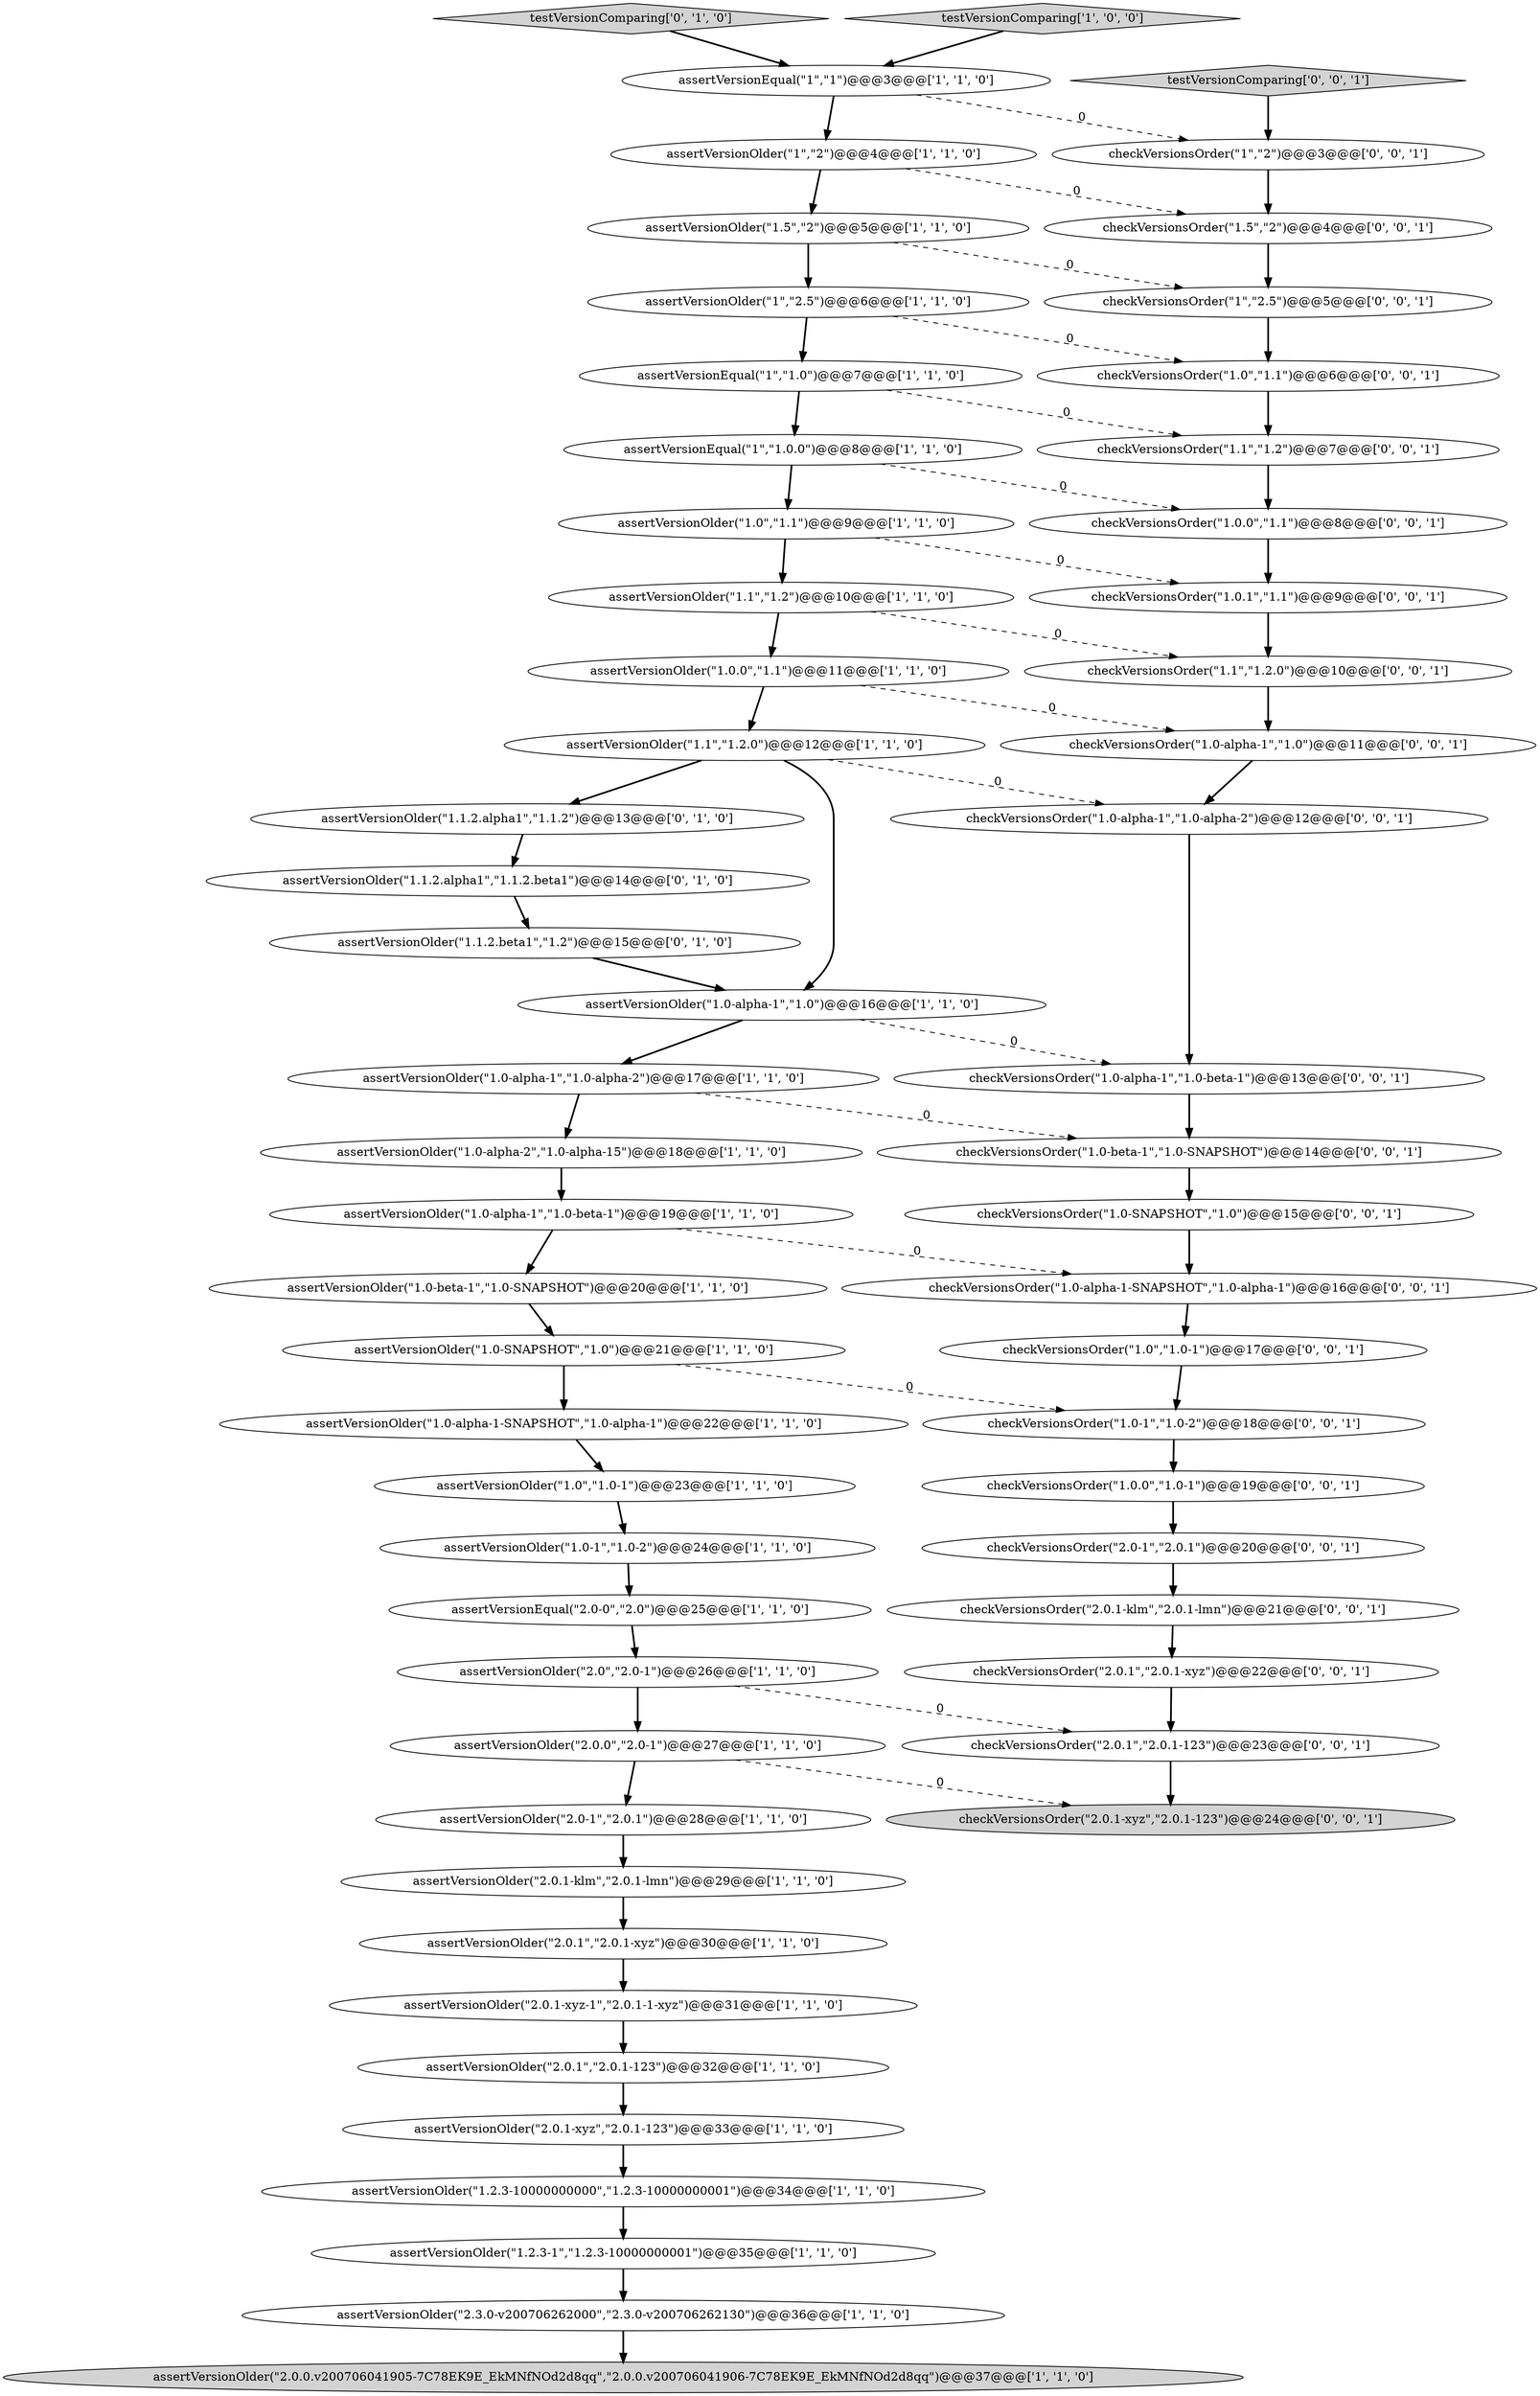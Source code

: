digraph {
35 [style = filled, label = "assertVersionOlder(\"1.1.2.alpha1\",\"1.1.2\")@@@13@@@['0', '1', '0']", fillcolor = white, shape = ellipse image = "AAA1AAABBB2BBB"];
16 [style = filled, label = "assertVersionOlder(\"2.0.1-xyz\",\"2.0.1-123\")@@@33@@@['1', '1', '0']", fillcolor = white, shape = ellipse image = "AAA0AAABBB1BBB"];
0 [style = filled, label = "assertVersionOlder(\"1.0-alpha-1\",\"1.0\")@@@16@@@['1', '1', '0']", fillcolor = white, shape = ellipse image = "AAA0AAABBB1BBB"];
5 [style = filled, label = "assertVersionOlder(\"1.0-alpha-1\",\"1.0-beta-1\")@@@19@@@['1', '1', '0']", fillcolor = white, shape = ellipse image = "AAA0AAABBB1BBB"];
14 [style = filled, label = "assertVersionEqual(\"1\",\"1.0\")@@@7@@@['1', '1', '0']", fillcolor = white, shape = ellipse image = "AAA0AAABBB1BBB"];
48 [style = filled, label = "checkVersionsOrder(\"1.0-beta-1\",\"1.0-SNAPSHOT\")@@@14@@@['0', '0', '1']", fillcolor = white, shape = ellipse image = "AAA0AAABBB3BBB"];
43 [style = filled, label = "checkVersionsOrder(\"1\",\"2\")@@@3@@@['0', '0', '1']", fillcolor = white, shape = ellipse image = "AAA0AAABBB3BBB"];
50 [style = filled, label = "checkVersionsOrder(\"2.0.1-xyz\",\"2.0.1-123\")@@@24@@@['0', '0', '1']", fillcolor = lightgray, shape = ellipse image = "AAA0AAABBB3BBB"];
30 [style = filled, label = "assertVersionOlder(\"1.0-alpha-1\",\"1.0-alpha-2\")@@@17@@@['1', '1', '0']", fillcolor = white, shape = ellipse image = "AAA0AAABBB1BBB"];
42 [style = filled, label = "checkVersionsOrder(\"2.0-1\",\"2.0.1\")@@@20@@@['0', '0', '1']", fillcolor = white, shape = ellipse image = "AAA0AAABBB3BBB"];
59 [style = filled, label = "checkVersionsOrder(\"1.0.0\",\"1.0-1\")@@@19@@@['0', '0', '1']", fillcolor = white, shape = ellipse image = "AAA0AAABBB3BBB"];
18 [style = filled, label = "assertVersionOlder(\"1.5\",\"2\")@@@5@@@['1', '1', '0']", fillcolor = white, shape = ellipse image = "AAA0AAABBB1BBB"];
47 [style = filled, label = "checkVersionsOrder(\"1.0-alpha-1\",\"1.0-beta-1\")@@@13@@@['0', '0', '1']", fillcolor = white, shape = ellipse image = "AAA0AAABBB3BBB"];
7 [style = filled, label = "assertVersionOlder(\"1.2.3-1\",\"1.2.3-10000000001\")@@@35@@@['1', '1', '0']", fillcolor = white, shape = ellipse image = "AAA0AAABBB1BBB"];
1 [style = filled, label = "assertVersionOlder(\"1.0.0\",\"1.1\")@@@11@@@['1', '1', '0']", fillcolor = white, shape = ellipse image = "AAA0AAABBB1BBB"];
10 [style = filled, label = "assertVersionOlder(\"1.0-alpha-1-SNAPSHOT\",\"1.0-alpha-1\")@@@22@@@['1', '1', '0']", fillcolor = white, shape = ellipse image = "AAA0AAABBB1BBB"];
15 [style = filled, label = "assertVersionEqual(\"1\",\"1.0.0\")@@@8@@@['1', '1', '0']", fillcolor = white, shape = ellipse image = "AAA0AAABBB1BBB"];
51 [style = filled, label = "checkVersionsOrder(\"1.1\",\"1.2.0\")@@@10@@@['0', '0', '1']", fillcolor = white, shape = ellipse image = "AAA0AAABBB3BBB"];
55 [style = filled, label = "checkVersionsOrder(\"1.0-1\",\"1.0-2\")@@@18@@@['0', '0', '1']", fillcolor = white, shape = ellipse image = "AAA0AAABBB3BBB"];
33 [style = filled, label = "assertVersionOlder(\"1.1.2.alpha1\",\"1.1.2.beta1\")@@@14@@@['0', '1', '0']", fillcolor = white, shape = ellipse image = "AAA1AAABBB2BBB"];
19 [style = filled, label = "assertVersionOlder(\"2.0.1-xyz-1\",\"2.0.1-1-xyz\")@@@31@@@['1', '1', '0']", fillcolor = white, shape = ellipse image = "AAA0AAABBB1BBB"];
12 [style = filled, label = "assertVersionOlder(\"2.0-1\",\"2.0.1\")@@@28@@@['1', '1', '0']", fillcolor = white, shape = ellipse image = "AAA0AAABBB1BBB"];
40 [style = filled, label = "checkVersionsOrder(\"1\",\"2.5\")@@@5@@@['0', '0', '1']", fillcolor = white, shape = ellipse image = "AAA0AAABBB3BBB"];
56 [style = filled, label = "checkVersionsOrder(\"2.0.1-klm\",\"2.0.1-lmn\")@@@21@@@['0', '0', '1']", fillcolor = white, shape = ellipse image = "AAA0AAABBB3BBB"];
52 [style = filled, label = "checkVersionsOrder(\"1.0-SNAPSHOT\",\"1.0\")@@@15@@@['0', '0', '1']", fillcolor = white, shape = ellipse image = "AAA0AAABBB3BBB"];
24 [style = filled, label = "assertVersionOlder(\"1\",\"2.5\")@@@6@@@['1', '1', '0']", fillcolor = white, shape = ellipse image = "AAA0AAABBB1BBB"];
23 [style = filled, label = "assertVersionOlder(\"2.3.0-v200706262000\",\"2.3.0-v200706262130\")@@@36@@@['1', '1', '0']", fillcolor = white, shape = ellipse image = "AAA0AAABBB1BBB"];
27 [style = filled, label = "assertVersionOlder(\"2.0\",\"2.0-1\")@@@26@@@['1', '1', '0']", fillcolor = white, shape = ellipse image = "AAA0AAABBB1BBB"];
34 [style = filled, label = "testVersionComparing['0', '1', '0']", fillcolor = lightgray, shape = diamond image = "AAA0AAABBB2BBB"];
3 [style = filled, label = "assertVersionOlder(\"2.0.0\",\"2.0-1\")@@@27@@@['1', '1', '0']", fillcolor = white, shape = ellipse image = "AAA0AAABBB1BBB"];
2 [style = filled, label = "assertVersionOlder(\"1.2.3-10000000000\",\"1.2.3-10000000001\")@@@34@@@['1', '1', '0']", fillcolor = white, shape = ellipse image = "AAA0AAABBB1BBB"];
28 [style = filled, label = "assertVersionOlder(\"1.0\",\"1.0-1\")@@@23@@@['1', '1', '0']", fillcolor = white, shape = ellipse image = "AAA0AAABBB1BBB"];
45 [style = filled, label = "checkVersionsOrder(\"1.0.1\",\"1.1\")@@@9@@@['0', '0', '1']", fillcolor = white, shape = ellipse image = "AAA0AAABBB3BBB"];
53 [style = filled, label = "checkVersionsOrder(\"1.0-alpha-1-SNAPSHOT\",\"1.0-alpha-1\")@@@16@@@['0', '0', '1']", fillcolor = white, shape = ellipse image = "AAA0AAABBB3BBB"];
21 [style = filled, label = "assertVersionOlder(\"1\",\"2\")@@@4@@@['1', '1', '0']", fillcolor = white, shape = ellipse image = "AAA0AAABBB1BBB"];
8 [style = filled, label = "assertVersionOlder(\"1.0-SNAPSHOT\",\"1.0\")@@@21@@@['1', '1', '0']", fillcolor = white, shape = ellipse image = "AAA0AAABBB1BBB"];
38 [style = filled, label = "checkVersionsOrder(\"2.0.1\",\"2.0.1-123\")@@@23@@@['0', '0', '1']", fillcolor = white, shape = ellipse image = "AAA0AAABBB3BBB"];
57 [style = filled, label = "checkVersionsOrder(\"2.0.1\",\"2.0.1-xyz\")@@@22@@@['0', '0', '1']", fillcolor = white, shape = ellipse image = "AAA0AAABBB3BBB"];
41 [style = filled, label = "checkVersionsOrder(\"1.0-alpha-1\",\"1.0-alpha-2\")@@@12@@@['0', '0', '1']", fillcolor = white, shape = ellipse image = "AAA0AAABBB3BBB"];
4 [style = filled, label = "assertVersionEqual(\"2.0-0\",\"2.0\")@@@25@@@['1', '1', '0']", fillcolor = white, shape = ellipse image = "AAA0AAABBB1BBB"];
11 [style = filled, label = "assertVersionOlder(\"1.1\",\"1.2\")@@@10@@@['1', '1', '0']", fillcolor = white, shape = ellipse image = "AAA0AAABBB1BBB"];
32 [style = filled, label = "assertVersionOlder(\"2.0.1-klm\",\"2.0.1-lmn\")@@@29@@@['1', '1', '0']", fillcolor = white, shape = ellipse image = "AAA0AAABBB1BBB"];
6 [style = filled, label = "assertVersionOlder(\"1.0-1\",\"1.0-2\")@@@24@@@['1', '1', '0']", fillcolor = white, shape = ellipse image = "AAA0AAABBB1BBB"];
46 [style = filled, label = "checkVersionsOrder(\"1.0-alpha-1\",\"1.0\")@@@11@@@['0', '0', '1']", fillcolor = white, shape = ellipse image = "AAA0AAABBB3BBB"];
29 [style = filled, label = "assertVersionEqual(\"1\",\"1\")@@@3@@@['1', '1', '0']", fillcolor = white, shape = ellipse image = "AAA0AAABBB1BBB"];
22 [style = filled, label = "assertVersionOlder(\"2.0.1\",\"2.0.1-123\")@@@32@@@['1', '1', '0']", fillcolor = white, shape = ellipse image = "AAA0AAABBB1BBB"];
25 [style = filled, label = "assertVersionOlder(\"2.0.1\",\"2.0.1-xyz\")@@@30@@@['1', '1', '0']", fillcolor = white, shape = ellipse image = "AAA0AAABBB1BBB"];
39 [style = filled, label = "checkVersionsOrder(\"1.0\",\"1.1\")@@@6@@@['0', '0', '1']", fillcolor = white, shape = ellipse image = "AAA0AAABBB3BBB"];
37 [style = filled, label = "testVersionComparing['0', '0', '1']", fillcolor = lightgray, shape = diamond image = "AAA0AAABBB3BBB"];
49 [style = filled, label = "checkVersionsOrder(\"1.1\",\"1.2\")@@@7@@@['0', '0', '1']", fillcolor = white, shape = ellipse image = "AAA0AAABBB3BBB"];
9 [style = filled, label = "assertVersionOlder(\"2.0.0.v200706041905-7C78EK9E_EkMNfNOd2d8qq\",\"2.0.0.v200706041906-7C78EK9E_EkMNfNOd2d8qq\")@@@37@@@['1', '1', '0']", fillcolor = lightgray, shape = ellipse image = "AAA0AAABBB1BBB"];
17 [style = filled, label = "assertVersionOlder(\"1.0\",\"1.1\")@@@9@@@['1', '1', '0']", fillcolor = white, shape = ellipse image = "AAA0AAABBB1BBB"];
36 [style = filled, label = "assertVersionOlder(\"1.1.2.beta1\",\"1.2\")@@@15@@@['0', '1', '0']", fillcolor = white, shape = ellipse image = "AAA1AAABBB2BBB"];
13 [style = filled, label = "testVersionComparing['1', '0', '0']", fillcolor = lightgray, shape = diamond image = "AAA0AAABBB1BBB"];
54 [style = filled, label = "checkVersionsOrder(\"1.0\",\"1.0-1\")@@@17@@@['0', '0', '1']", fillcolor = white, shape = ellipse image = "AAA0AAABBB3BBB"];
44 [style = filled, label = "checkVersionsOrder(\"1.0.0\",\"1.1\")@@@8@@@['0', '0', '1']", fillcolor = white, shape = ellipse image = "AAA0AAABBB3BBB"];
26 [style = filled, label = "assertVersionOlder(\"1.0-alpha-2\",\"1.0-alpha-15\")@@@18@@@['1', '1', '0']", fillcolor = white, shape = ellipse image = "AAA0AAABBB1BBB"];
31 [style = filled, label = "assertVersionOlder(\"1.0-beta-1\",\"1.0-SNAPSHOT\")@@@20@@@['1', '1', '0']", fillcolor = white, shape = ellipse image = "AAA0AAABBB1BBB"];
58 [style = filled, label = "checkVersionsOrder(\"1.5\",\"2\")@@@4@@@['0', '0', '1']", fillcolor = white, shape = ellipse image = "AAA0AAABBB3BBB"];
20 [style = filled, label = "assertVersionOlder(\"1.1\",\"1.2.0\")@@@12@@@['1', '1', '0']", fillcolor = white, shape = ellipse image = "AAA0AAABBB1BBB"];
29->21 [style = bold, label=""];
7->23 [style = bold, label=""];
53->54 [style = bold, label=""];
23->9 [style = bold, label=""];
35->33 [style = bold, label=""];
38->50 [style = bold, label=""];
30->26 [style = bold, label=""];
54->55 [style = bold, label=""];
39->49 [style = bold, label=""];
6->4 [style = bold, label=""];
2->7 [style = bold, label=""];
27->3 [style = bold, label=""];
29->43 [style = dashed, label="0"];
18->24 [style = bold, label=""];
18->40 [style = dashed, label="0"];
24->39 [style = dashed, label="0"];
25->19 [style = bold, label=""];
41->47 [style = bold, label=""];
37->43 [style = bold, label=""];
31->8 [style = bold, label=""];
4->27 [style = bold, label=""];
21->58 [style = dashed, label="0"];
22->16 [style = bold, label=""];
44->45 [style = bold, label=""];
19->22 [style = bold, label=""];
11->1 [style = bold, label=""];
55->59 [style = bold, label=""];
10->28 [style = bold, label=""];
17->45 [style = dashed, label="0"];
11->51 [style = dashed, label="0"];
1->46 [style = dashed, label="0"];
47->48 [style = bold, label=""];
5->31 [style = bold, label=""];
16->2 [style = bold, label=""];
43->58 [style = bold, label=""];
48->52 [style = bold, label=""];
56->57 [style = bold, label=""];
12->32 [style = bold, label=""];
28->6 [style = bold, label=""];
15->44 [style = dashed, label="0"];
14->49 [style = dashed, label="0"];
0->47 [style = dashed, label="0"];
20->35 [style = bold, label=""];
26->5 [style = bold, label=""];
32->25 [style = bold, label=""];
3->12 [style = bold, label=""];
21->18 [style = bold, label=""];
57->38 [style = bold, label=""];
45->51 [style = bold, label=""];
5->53 [style = dashed, label="0"];
27->38 [style = dashed, label="0"];
13->29 [style = bold, label=""];
59->42 [style = bold, label=""];
17->11 [style = bold, label=""];
36->0 [style = bold, label=""];
3->50 [style = dashed, label="0"];
58->40 [style = bold, label=""];
0->30 [style = bold, label=""];
49->44 [style = bold, label=""];
40->39 [style = bold, label=""];
46->41 [style = bold, label=""];
34->29 [style = bold, label=""];
51->46 [style = bold, label=""];
42->56 [style = bold, label=""];
24->14 [style = bold, label=""];
1->20 [style = bold, label=""];
20->0 [style = bold, label=""];
52->53 [style = bold, label=""];
8->55 [style = dashed, label="0"];
14->15 [style = bold, label=""];
33->36 [style = bold, label=""];
30->48 [style = dashed, label="0"];
8->10 [style = bold, label=""];
20->41 [style = dashed, label="0"];
15->17 [style = bold, label=""];
}
